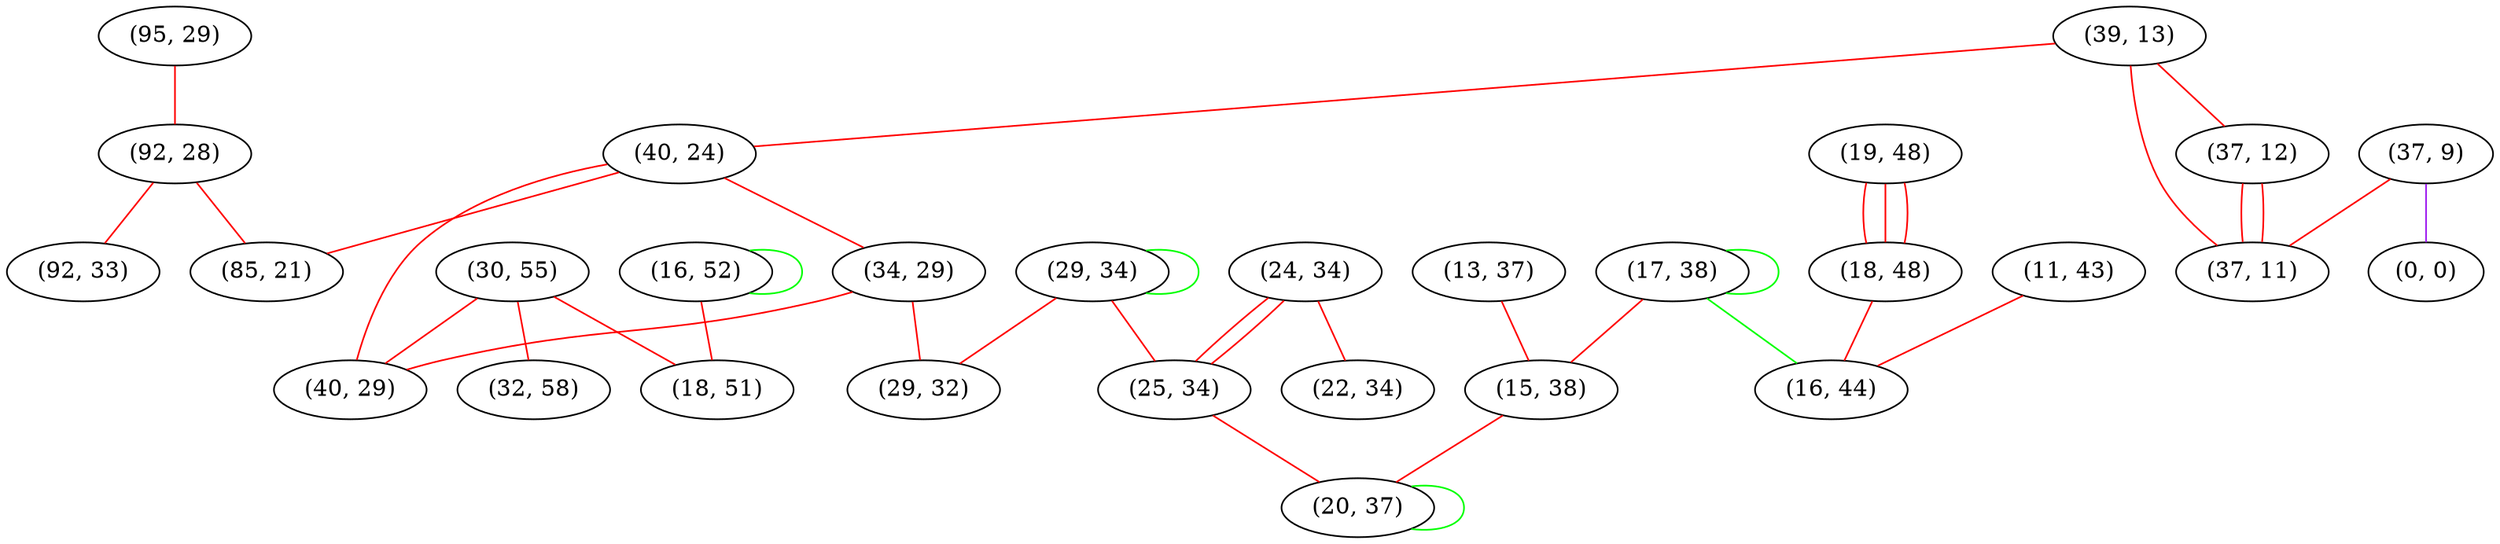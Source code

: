 graph "" {
"(95, 29)";
"(17, 38)";
"(19, 48)";
"(39, 13)";
"(30, 55)";
"(13, 37)";
"(18, 48)";
"(40, 24)";
"(37, 9)";
"(34, 29)";
"(11, 43)";
"(92, 28)";
"(0, 0)";
"(29, 34)";
"(24, 34)";
"(92, 33)";
"(16, 44)";
"(22, 34)";
"(85, 21)";
"(37, 12)";
"(15, 38)";
"(40, 29)";
"(16, 52)";
"(25, 34)";
"(32, 58)";
"(37, 11)";
"(29, 32)";
"(18, 51)";
"(20, 37)";
"(95, 29)" -- "(92, 28)"  [color=red, key=0, weight=1];
"(17, 38)" -- "(15, 38)"  [color=red, key=0, weight=1];
"(17, 38)" -- "(17, 38)"  [color=green, key=0, weight=2];
"(17, 38)" -- "(16, 44)"  [color=green, key=0, weight=2];
"(19, 48)" -- "(18, 48)"  [color=red, key=0, weight=1];
"(19, 48)" -- "(18, 48)"  [color=red, key=1, weight=1];
"(19, 48)" -- "(18, 48)"  [color=red, key=2, weight=1];
"(39, 13)" -- "(37, 12)"  [color=red, key=0, weight=1];
"(39, 13)" -- "(40, 24)"  [color=red, key=0, weight=1];
"(39, 13)" -- "(37, 11)"  [color=red, key=0, weight=1];
"(30, 55)" -- "(18, 51)"  [color=red, key=0, weight=1];
"(30, 55)" -- "(40, 29)"  [color=red, key=0, weight=1];
"(30, 55)" -- "(32, 58)"  [color=red, key=0, weight=1];
"(13, 37)" -- "(15, 38)"  [color=red, key=0, weight=1];
"(18, 48)" -- "(16, 44)"  [color=red, key=0, weight=1];
"(40, 24)" -- "(34, 29)"  [color=red, key=0, weight=1];
"(40, 24)" -- "(40, 29)"  [color=red, key=0, weight=1];
"(40, 24)" -- "(85, 21)"  [color=red, key=0, weight=1];
"(37, 9)" -- "(0, 0)"  [color=purple, key=0, weight=4];
"(37, 9)" -- "(37, 11)"  [color=red, key=0, weight=1];
"(34, 29)" -- "(40, 29)"  [color=red, key=0, weight=1];
"(34, 29)" -- "(29, 32)"  [color=red, key=0, weight=1];
"(11, 43)" -- "(16, 44)"  [color=red, key=0, weight=1];
"(92, 28)" -- "(92, 33)"  [color=red, key=0, weight=1];
"(92, 28)" -- "(85, 21)"  [color=red, key=0, weight=1];
"(29, 34)" -- "(25, 34)"  [color=red, key=0, weight=1];
"(29, 34)" -- "(29, 34)"  [color=green, key=0, weight=2];
"(29, 34)" -- "(29, 32)"  [color=red, key=0, weight=1];
"(24, 34)" -- "(25, 34)"  [color=red, key=0, weight=1];
"(24, 34)" -- "(25, 34)"  [color=red, key=1, weight=1];
"(24, 34)" -- "(22, 34)"  [color=red, key=0, weight=1];
"(37, 12)" -- "(37, 11)"  [color=red, key=0, weight=1];
"(37, 12)" -- "(37, 11)"  [color=red, key=1, weight=1];
"(15, 38)" -- "(20, 37)"  [color=red, key=0, weight=1];
"(16, 52)" -- "(18, 51)"  [color=red, key=0, weight=1];
"(16, 52)" -- "(16, 52)"  [color=green, key=0, weight=2];
"(25, 34)" -- "(20, 37)"  [color=red, key=0, weight=1];
"(20, 37)" -- "(20, 37)"  [color=green, key=0, weight=2];
}
